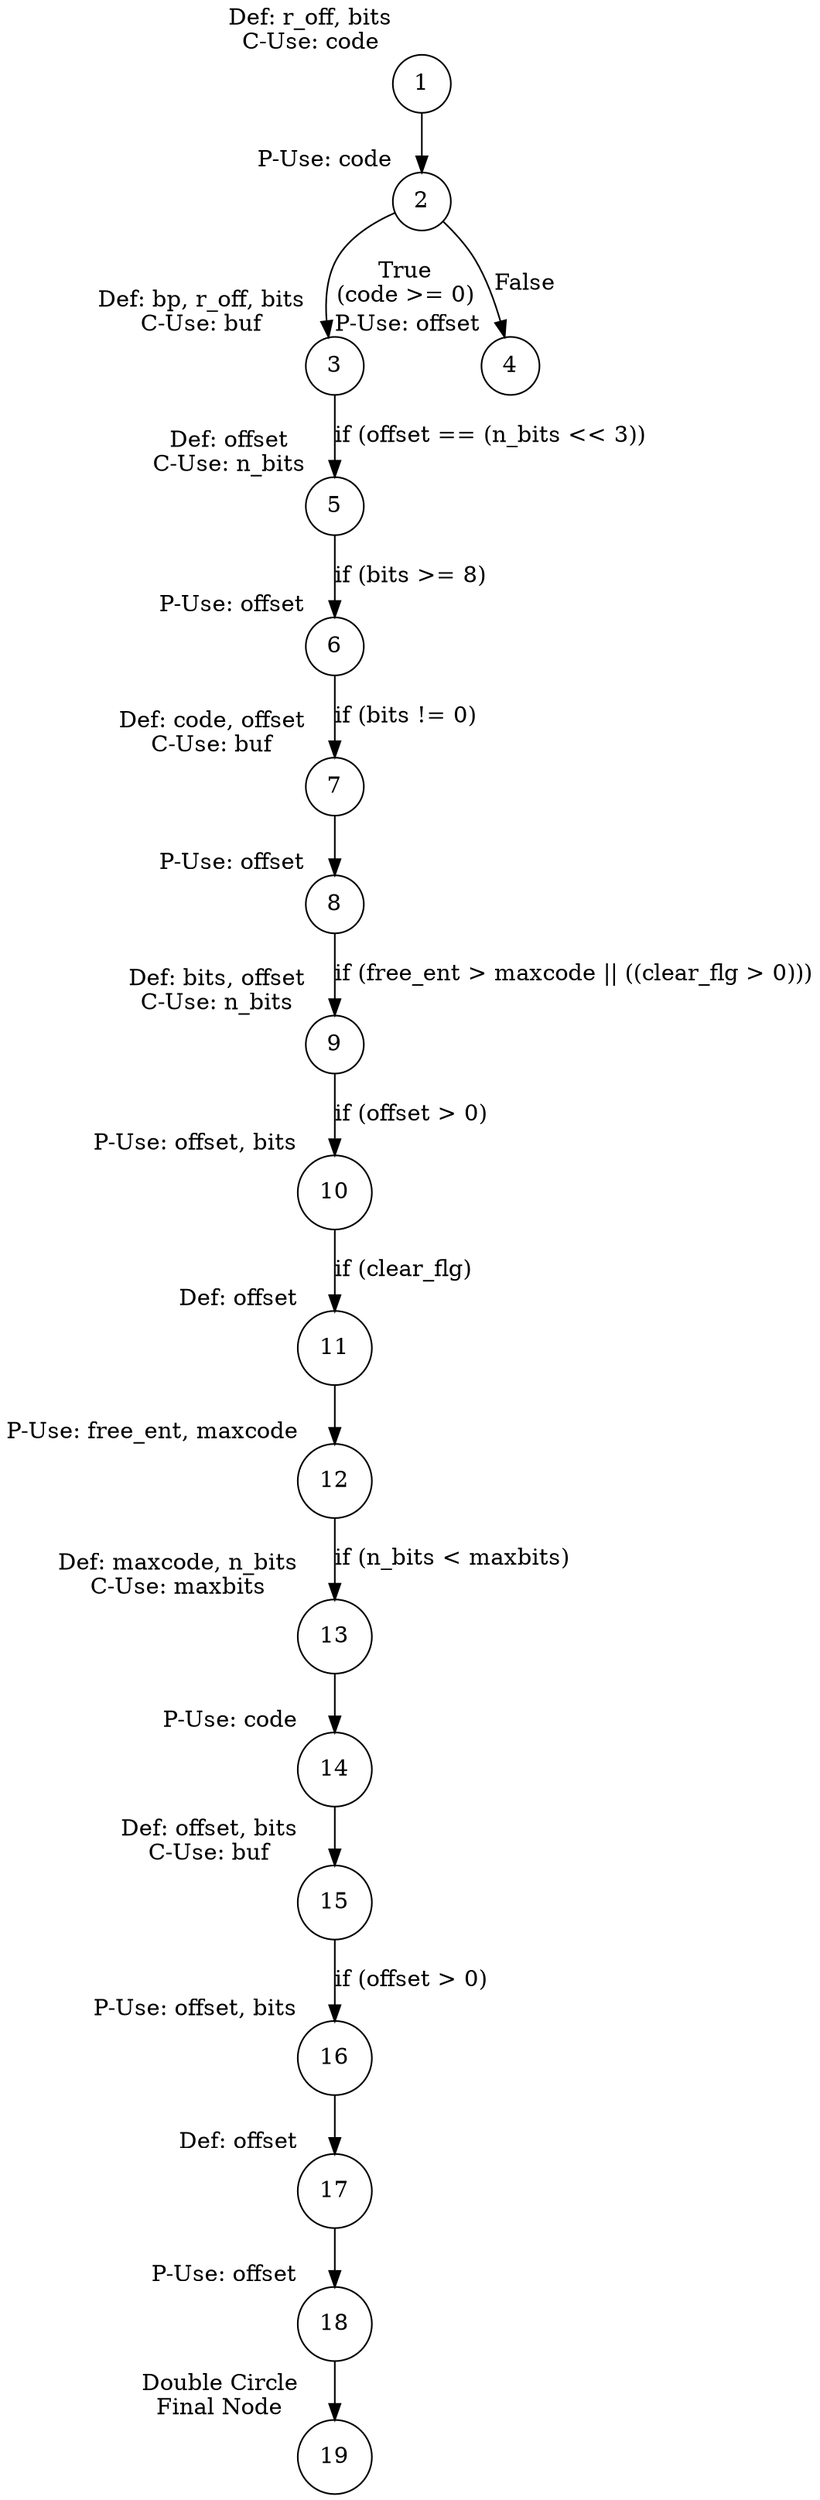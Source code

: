 digraph compress {
    rankdir=TB;
    node [shape=circle];
    
    1 [label="1", xlabel="Def: r_off, bits\nC-Use: code"];
    2 [label="2", xlabel="P-Use: code"];
    3 [label="3", xlabel="Def: bp, r_off, bits\nC-Use: buf"];
    4 [label="4", xlabel="P-Use: offset"];
    5 [label="5", xlabel="Def: offset\nC-Use: n_bits"];
    6 [label="6", xlabel="P-Use: offset"];
    7 [label="7", xlabel="Def: code, offset\nC-Use: buf"];
    8 [label="8", xlabel="P-Use: offset"];
    9 [label="9", xlabel="Def: bits, offset\nC-Use: n_bits"];
    10 [label="10", xlabel="P-Use: offset, bits"];
    11 [label="11", xlabel="Def: offset"];
    12 [label="12", xlabel="P-Use: free_ent, maxcode"];
    13 [label="13", xlabel="Def: maxcode, n_bits\nC-Use: maxbits"];
    14 [label="14", xlabel="P-Use: code"];
    15 [label="15", xlabel="Def: offset, bits\nC-Use: buf"];
    16 [label="16", xlabel="P-Use: offset, bits"];
    17 [label="17", xlabel="Def: offset"];
    18 [label="18", xlabel="P-Use: offset"];
    19 [label="19", xlabel="Double Circle\nFinal Node"];
    
    1 -> 2;
    2 -> 3 [label="True\n(code >= 0)"];
    2 -> 4 [label="False"];
    3 -> 5 [label="if (offset == (n_bits << 3))"];
    5 -> 6 [label="if (bits >= 8)"];
    6 -> 7 [label="if (bits != 0)"];
    7 -> 8;
    8 -> 9 [label="if (free_ent > maxcode || ((clear_flg > 0)))"];
    9 -> 10 [label="if (offset > 0)"];
    10 -> 11 [label="if (clear_flg)"];
    11 -> 12;
    12 -> 13 [label="if (n_bits < maxbits)"];
    13 -> 14;
    14 -> 15;
    15 -> 16 [label="if (offset > 0)"];
    16 -> 17;
    17 -> 18;
    18 -> 19;
}